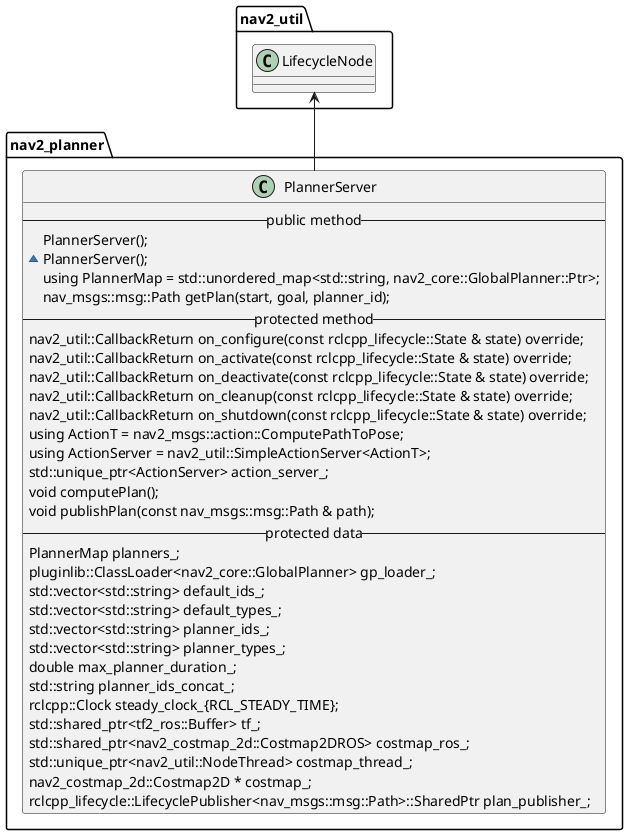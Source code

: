 @startuml
'https://plantuml.com/class-diagram

namespace nav2_planner{
class PlannerServer{
-- public method --
PlannerServer();
~PlannerServer();
using PlannerMap = std::unordered_map<std::string, nav2_core::GlobalPlanner::Ptr>;
nav_msgs::msg::Path getPlan(start, goal, planner_id);
-- protected method --
nav2_util::CallbackReturn on_configure(const rclcpp_lifecycle::State & state) override;
nav2_util::CallbackReturn on_activate(const rclcpp_lifecycle::State & state) override;
nav2_util::CallbackReturn on_deactivate(const rclcpp_lifecycle::State & state) override;
nav2_util::CallbackReturn on_cleanup(const rclcpp_lifecycle::State & state) override;
nav2_util::CallbackReturn on_shutdown(const rclcpp_lifecycle::State & state) override;
using ActionT = nav2_msgs::action::ComputePathToPose;
using ActionServer = nav2_util::SimpleActionServer<ActionT>;
std::unique_ptr<ActionServer> action_server_;
void computePlan();
void publishPlan(const nav_msgs::msg::Path & path);
-- protected data --
PlannerMap planners_;
pluginlib::ClassLoader<nav2_core::GlobalPlanner> gp_loader_;
std::vector<std::string> default_ids_;
std::vector<std::string> default_types_;
std::vector<std::string> planner_ids_;
std::vector<std::string> planner_types_;
double max_planner_duration_;
std::string planner_ids_concat_;
rclcpp::Clock steady_clock_{RCL_STEADY_TIME};
std::shared_ptr<tf2_ros::Buffer> tf_;
std::shared_ptr<nav2_costmap_2d::Costmap2DROS> costmap_ros_;
std::unique_ptr<nav2_util::NodeThread> costmap_thread_;
nav2_costmap_2d::Costmap2D * costmap_;
rclcpp_lifecycle::LifecyclePublisher<nav_msgs::msg::Path>::SharedPtr plan_publisher_;
}


}

nav2_util.LifecycleNode <-- nav2_planner.PlannerServer

@enduml